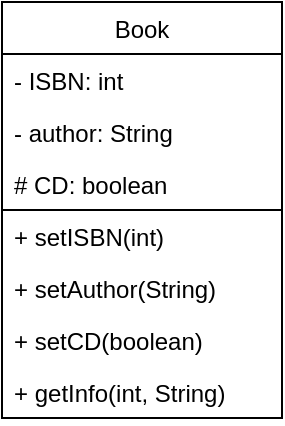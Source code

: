 <mxfile version="13.8.0" type="github">
  <diagram id="C5RBs43oDa-KdzZeNtuy" name="Page-1">
    <mxGraphModel dx="423" dy="512" grid="1" gridSize="10" guides="1" tooltips="1" connect="1" arrows="1" fold="1" page="1" pageScale="1" pageWidth="827" pageHeight="1169" math="0" shadow="0">
      <root>
        <mxCell id="WIyWlLk6GJQsqaUBKTNV-0" />
        <mxCell id="WIyWlLk6GJQsqaUBKTNV-1" parent="WIyWlLk6GJQsqaUBKTNV-0" />
        <mxCell id="5cFojUvyqo09gkGNKKq0-0" value="Book" style="swimlane;fontStyle=0;childLayout=stackLayout;horizontal=1;startSize=26;fillColor=none;horizontalStack=0;resizeParent=1;resizeParentMax=0;resizeLast=0;collapsible=1;marginBottom=0;" parent="WIyWlLk6GJQsqaUBKTNV-1" vertex="1">
          <mxGeometry x="20" y="110" width="140" height="208" as="geometry" />
        </mxCell>
        <mxCell id="5cFojUvyqo09gkGNKKq0-1" value="- ISBN: int" style="text;strokeColor=none;fillColor=none;align=left;verticalAlign=top;spacingLeft=4;spacingRight=4;overflow=hidden;rotatable=0;points=[[0,0.5],[1,0.5]];portConstraint=eastwest;" parent="5cFojUvyqo09gkGNKKq0-0" vertex="1">
          <mxGeometry y="26" width="140" height="26" as="geometry" />
        </mxCell>
        <mxCell id="5cFojUvyqo09gkGNKKq0-2" value="- author: String" style="text;strokeColor=none;fillColor=none;align=left;verticalAlign=top;spacingLeft=4;spacingRight=4;overflow=hidden;rotatable=0;points=[[0,0.5],[1,0.5]];portConstraint=eastwest;" parent="5cFojUvyqo09gkGNKKq0-0" vertex="1">
          <mxGeometry y="52" width="140" height="26" as="geometry" />
        </mxCell>
        <mxCell id="5cFojUvyqo09gkGNKKq0-3" value="# CD: boolean" style="text;strokeColor=none;fillColor=none;align=left;verticalAlign=top;spacingLeft=4;spacingRight=4;overflow=hidden;rotatable=0;points=[[0,0.5],[1,0.5]];portConstraint=eastwest;" parent="5cFojUvyqo09gkGNKKq0-0" vertex="1">
          <mxGeometry y="78" width="140" height="26" as="geometry" />
        </mxCell>
        <mxCell id="5cFojUvyqo09gkGNKKq0-11" value="" style="swimlane;fontStyle=0;childLayout=stackLayout;horizontal=1;startSize=0;fillColor=none;horizontalStack=0;resizeParent=1;resizeParentMax=0;resizeLast=0;collapsible=1;marginBottom=0;" parent="5cFojUvyqo09gkGNKKq0-0" vertex="1">
          <mxGeometry y="104" width="140" height="104" as="geometry">
            <mxRectangle x="110" y="260" width="50" height="40" as="alternateBounds" />
          </mxGeometry>
        </mxCell>
        <mxCell id="5cFojUvyqo09gkGNKKq0-13" value="+ setISBN(int)" style="text;strokeColor=none;fillColor=none;align=left;verticalAlign=top;spacingLeft=4;spacingRight=4;overflow=hidden;rotatable=0;points=[[0,0.5],[1,0.5]];portConstraint=eastwest;" parent="5cFojUvyqo09gkGNKKq0-11" vertex="1">
          <mxGeometry width="140" height="26" as="geometry" />
        </mxCell>
        <mxCell id="5cFojUvyqo09gkGNKKq0-14" value="+ setAuthor(String)" style="text;strokeColor=none;fillColor=none;align=left;verticalAlign=top;spacingLeft=4;spacingRight=4;overflow=hidden;rotatable=0;points=[[0,0.5],[1,0.5]];portConstraint=eastwest;" parent="5cFojUvyqo09gkGNKKq0-11" vertex="1">
          <mxGeometry y="26" width="140" height="26" as="geometry" />
        </mxCell>
        <mxCell id="DGtdENEEQf9WqrOcPjae-0" value="+ setCD(boolean)" style="text;strokeColor=none;fillColor=none;align=left;verticalAlign=top;spacingLeft=4;spacingRight=4;overflow=hidden;rotatable=0;points=[[0,0.5],[1,0.5]];portConstraint=eastwest;" vertex="1" parent="5cFojUvyqo09gkGNKKq0-11">
          <mxGeometry y="52" width="140" height="26" as="geometry" />
        </mxCell>
        <mxCell id="5cFojUvyqo09gkGNKKq0-15" value="+ getInfo(int, String)" style="text;strokeColor=none;fillColor=none;align=left;verticalAlign=top;spacingLeft=4;spacingRight=4;overflow=hidden;rotatable=0;points=[[0,0.5],[1,0.5]];portConstraint=eastwest;" parent="5cFojUvyqo09gkGNKKq0-11" vertex="1">
          <mxGeometry y="78" width="140" height="26" as="geometry" />
        </mxCell>
      </root>
    </mxGraphModel>
  </diagram>
</mxfile>

